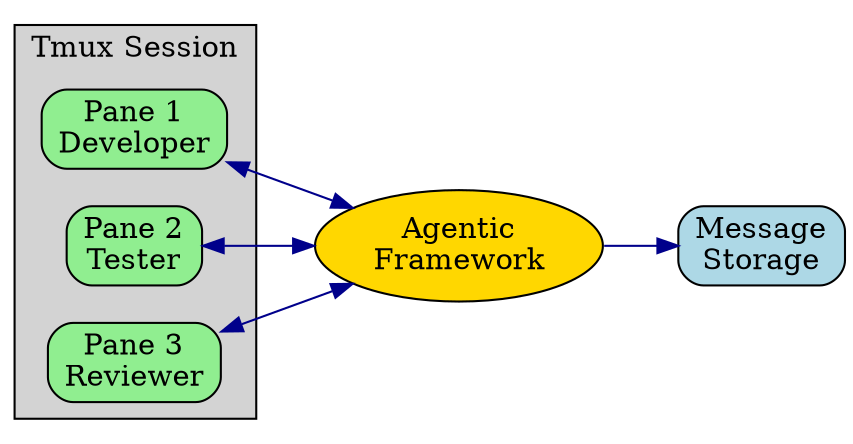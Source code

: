 digraph G {
    rankdir=LR;
    node [shape=box, style="rounded,filled"];
    edge [color=darkblue];
    
    // Tmux panes
    subgraph cluster_tmux {
        label="Tmux Session";
        style=filled;
        fillcolor=lightgray;
        rank=same;
        
        pane1 [label="Pane 1\nDeveloper", fillcolor=lightgreen];
        pane2 [label="Pane 2\nTester", fillcolor=lightgreen];
        pane3 [label="Pane 3\nReviewer", fillcolor=lightgreen];
    }
    
    // Framework in middle
    framework [label="Agentic\nFramework", shape=ellipse, fillcolor=gold];
    
    // Storage on right
    storage [label="Message\nStorage", fillcolor=lightblue];
    
    // Connections
    pane1 -> framework [dir=both];
    pane2 -> framework [dir=both];
    pane3 -> framework [dir=both];
    
    framework -> storage;
}
